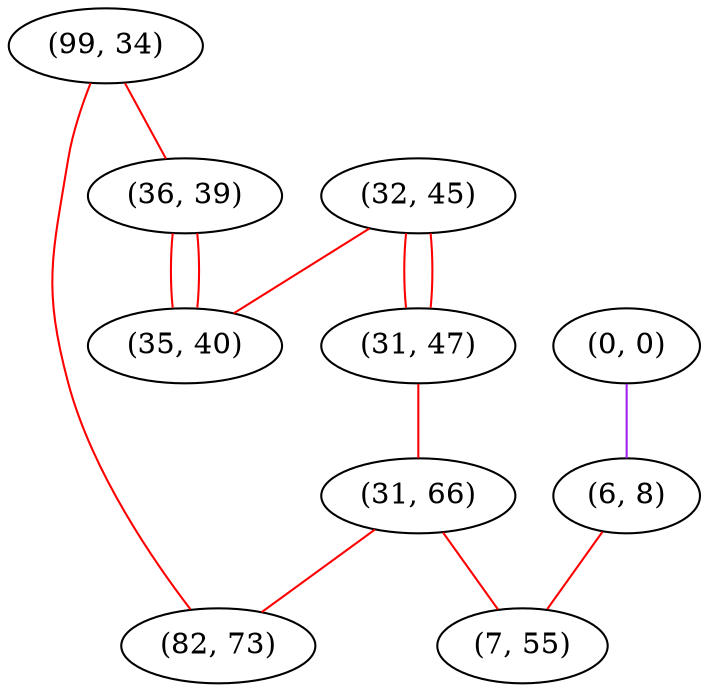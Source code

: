 graph "" {
"(99, 34)";
"(0, 0)";
"(6, 8)";
"(32, 45)";
"(36, 39)";
"(31, 47)";
"(35, 40)";
"(31, 66)";
"(82, 73)";
"(7, 55)";
"(99, 34)" -- "(36, 39)"  [color=red, key=0, weight=1];
"(99, 34)" -- "(82, 73)"  [color=red, key=0, weight=1];
"(0, 0)" -- "(6, 8)"  [color=purple, key=0, weight=4];
"(6, 8)" -- "(7, 55)"  [color=red, key=0, weight=1];
"(32, 45)" -- "(35, 40)"  [color=red, key=0, weight=1];
"(32, 45)" -- "(31, 47)"  [color=red, key=0, weight=1];
"(32, 45)" -- "(31, 47)"  [color=red, key=1, weight=1];
"(36, 39)" -- "(35, 40)"  [color=red, key=0, weight=1];
"(36, 39)" -- "(35, 40)"  [color=red, key=1, weight=1];
"(31, 47)" -- "(31, 66)"  [color=red, key=0, weight=1];
"(31, 66)" -- "(7, 55)"  [color=red, key=0, weight=1];
"(31, 66)" -- "(82, 73)"  [color=red, key=0, weight=1];
}
